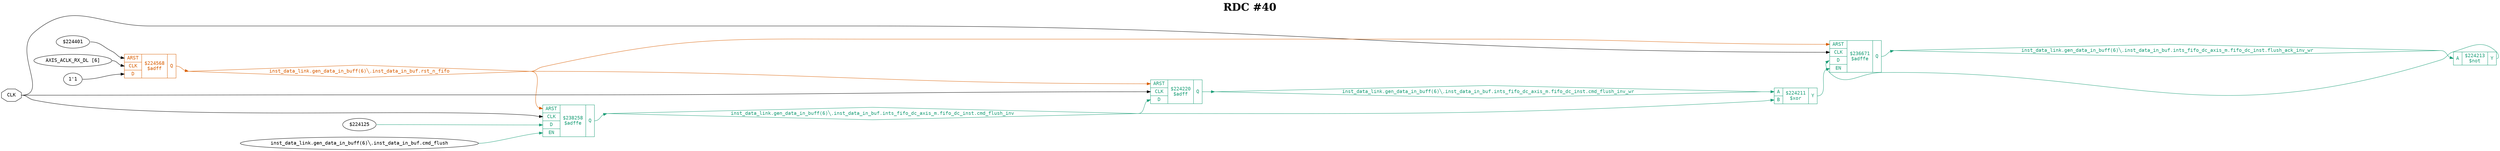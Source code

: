 digraph "spacefibre_light_top" {
label=<<b>RDC #40</b>>;
labelloc="t"
fontsize="30"
node ["fontname"="Courier"]
edge ["fontname"="Courier"]
rankdir="LR";
remincross=true;
n3 [ shape=octagon, label="CLK", color="black", fontcolor="black", href="/src/ip_spacefibre_light_top/spacefibre_light_top.vhd#45" ];
n4 [ shape=diamond, label="inst_data_link.gen_data_in_buff(6)&#9586;.inst_data_in_buf.ints_fifo_dc_axis_m.fifo_dc_inst.cmd_flush_inv", colorscheme="dark28", color="1", fontcolor="1", href="/src/ip/fifo_dc/fifo_dc.vhd#112" ];
n5 [ shape=diamond, label="inst_data_link.gen_data_in_buff(6)&#9586;.inst_data_in_buf.ints_fifo_dc_axis_m.fifo_dc_inst.cmd_flush_inv_wr", colorscheme="dark28", color="1", fontcolor="1", href="/src/ip/fifo_dc/fifo_dc.vhd#113" ];
n6 [ shape=diamond, label="inst_data_link.gen_data_in_buff(6)&#9586;.inst_data_in_buf.ints_fifo_dc_axis_m.fifo_dc_inst.flush_ack_inv_wr", colorscheme="dark28", color="1", fontcolor="1", href="/src/ip/fifo_dc/fifo_dc.vhd#115" ];
n7 [ shape=diamond, label="inst_data_link.gen_data_in_buff(6)&#9586;.inst_data_in_buf.rst_n_fifo", colorscheme="dark28", color="2", fontcolor="2", href="/src/module_data_link/data_in_buf.vhd#142" ];
{ rank="source"; n3;}
{ rank="sink";}
c12 [ shape=record, label="{{<p8> ARST|<p3> CLK|<p9> D|<p10> EN}|$236671\n$adffe|{<p11> Q}}", colorscheme="dark28", color="1", fontcolor="1" , href="/src/ip/fifo_dc/fifo_dc.vhd#199"  ];
v0 [ label="$224125" ];
v1 [ label="inst_data_link.gen_data_in_buff(6)&#9586;.inst_data_in_buf.cmd_flush" ];
c13 [ shape=record, label="{{<p8> ARST|<p3> CLK|<p9> D|<p10> EN}|$238258\n$adffe|{<p11> Q}}", colorscheme="dark28", color="1", fontcolor="1" , href="/src/ip/fifo_dc/fifo_dc.vhd#440"  ];
v2 [ label="$224401" ];
v3 [ label="AXIS_ACLK_RX_DL [6]" ];
v4 [ label="1'1" ];
c14 [ shape=record, label="{{<p8> ARST|<p3> CLK|<p9> D}|$224568\n$adff|{<p11> Q}}", colorscheme="dark28", color="2", fontcolor="2" , href="/src/module_data_link/data_in_buf.vhd#194"  ];
c15 [ shape=record, label="{{<p8> ARST|<p3> CLK|<p9> D}|$224220\n$adff|{<p11> Q}}", colorscheme="dark28", color="1", fontcolor="1" , href="/src/ip/fifo_dc/fifo_dc.vhd#199"  ];
c19 [ shape=record, label="{{<p16> A|<p17> B}|$224211\n$xor|{<p18> Y}}", colorscheme="dark28", color="1", fontcolor="1" , href="/src/ip/fifo_dc/fifo_dc.vhd#205"  ];
c20 [ shape=record, label="{{<p16> A}|$224213\n$not|{<p18> Y}}", colorscheme="dark28", color="1", fontcolor="1" , href="/src/ip/fifo_dc/fifo_dc.vhd#207"  ];
c19:p18:e -> c12:p10:w [colorscheme="dark28", color="1", fontcolor="1", label=""];
c20:p18:e -> c12:p9:w [colorscheme="dark28", color="1", fontcolor="1", label=""];
n3:e -> c12:p3:w [color="black", fontcolor="black", label=""];
n3:e -> c13:p3:w [color="black", fontcolor="black", label=""];
n3:e -> c15:p3:w [color="black", fontcolor="black", label=""];
c13:p11:e -> n4:w [colorscheme="dark28", color="1", fontcolor="1", label=""];
n4:e -> c15:p9:w [colorscheme="dark28", color="1", fontcolor="1", label=""];
n4:e -> c19:p17:w [colorscheme="dark28", color="1", fontcolor="1", label=""];
c15:p11:e -> n5:w [colorscheme="dark28", color="1", fontcolor="1", label=""];
n5:e -> c19:p16:w [colorscheme="dark28", color="1", fontcolor="1", label=""];
c12:p11:e -> n6:w [colorscheme="dark28", color="1", fontcolor="1", label=""];
n6:e -> c20:p16:w [colorscheme="dark28", color="1", fontcolor="1", label=""];
c14:p11:e -> n7:w [colorscheme="dark28", color="2", fontcolor="2", label=""];
n7:e -> c12:p8:w [colorscheme="dark28", color="2", fontcolor="2", label=""];
n7:e -> c13:p8:w [colorscheme="dark28", color="2", fontcolor="2", label=""];
n7:e -> c15:p8:w [colorscheme="dark28", color="2", fontcolor="2", label=""];
v0:e -> c13:p9:w [colorscheme="dark28", color="1", fontcolor="1", label=""];
v1:e -> c13:p10:w [colorscheme="dark28", color="1", fontcolor="1", label=""];
v2:e -> c14:p8:w [color="black", fontcolor="black", label=""];
v3:e -> c14:p3:w [color="black", fontcolor="black", label=""];
v4:e -> c14:p9:w [color="black", fontcolor="black", label=""];
}
